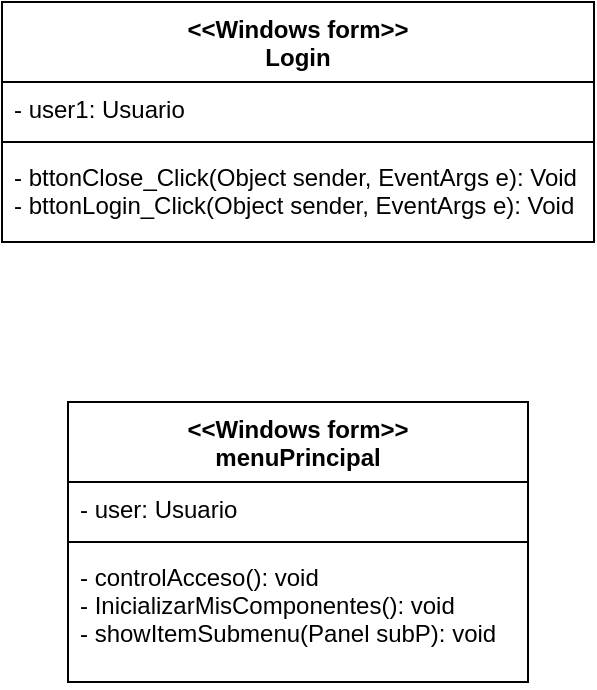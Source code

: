<mxfile version="13.9.9" type="device"><diagram id="C5RBs43oDa-KdzZeNtuy" name="Page-1"><mxGraphModel dx="460" dy="813" grid="1" gridSize="10" guides="1" tooltips="1" connect="1" arrows="1" fold="1" page="1" pageScale="1" pageWidth="827" pageHeight="1169" math="0" shadow="0"><root><mxCell id="WIyWlLk6GJQsqaUBKTNV-0"/><mxCell id="WIyWlLk6GJQsqaUBKTNV-1" parent="WIyWlLk6GJQsqaUBKTNV-0"/><mxCell id="M2MG83Oa37MeguEG6A73-0" value="&lt;&lt;Windows form&gt;&gt;&#10;Login" style="swimlane;fontStyle=1;align=center;verticalAlign=top;childLayout=stackLayout;horizontal=1;startSize=40;horizontalStack=0;resizeParent=1;resizeParentMax=0;resizeLast=0;collapsible=1;marginBottom=0;" vertex="1" parent="WIyWlLk6GJQsqaUBKTNV-1"><mxGeometry x="244" y="50" width="296" height="120" as="geometry"/></mxCell><mxCell id="M2MG83Oa37MeguEG6A73-1" value="- user1: Usuario" style="text;strokeColor=none;fillColor=none;align=left;verticalAlign=top;spacingLeft=4;spacingRight=4;overflow=hidden;rotatable=0;points=[[0,0.5],[1,0.5]];portConstraint=eastwest;" vertex="1" parent="M2MG83Oa37MeguEG6A73-0"><mxGeometry y="40" width="296" height="26" as="geometry"/></mxCell><mxCell id="M2MG83Oa37MeguEG6A73-2" value="" style="line;strokeWidth=1;fillColor=none;align=left;verticalAlign=middle;spacingTop=-1;spacingLeft=3;spacingRight=3;rotatable=0;labelPosition=right;points=[];portConstraint=eastwest;" vertex="1" parent="M2MG83Oa37MeguEG6A73-0"><mxGeometry y="66" width="296" height="8" as="geometry"/></mxCell><mxCell id="M2MG83Oa37MeguEG6A73-3" value="- bttonClose_Click(Object sender, EventArgs e): Void&#10;- bttonLogin_Click(Object sender, EventArgs e): Void" style="text;strokeColor=none;fillColor=none;align=left;verticalAlign=top;spacingLeft=4;spacingRight=4;overflow=hidden;rotatable=0;points=[[0,0.5],[1,0.5]];portConstraint=eastwest;" vertex="1" parent="M2MG83Oa37MeguEG6A73-0"><mxGeometry y="74" width="296" height="46" as="geometry"/></mxCell><mxCell id="M2MG83Oa37MeguEG6A73-4" value="&lt;&lt;Windows form&gt;&gt;&#10;menuPrincipal" style="swimlane;fontStyle=1;align=center;verticalAlign=top;childLayout=stackLayout;horizontal=1;startSize=40;horizontalStack=0;resizeParent=1;resizeParentMax=0;resizeLast=0;collapsible=1;marginBottom=0;" vertex="1" parent="WIyWlLk6GJQsqaUBKTNV-1"><mxGeometry x="277" y="250" width="230" height="140" as="geometry"/></mxCell><mxCell id="M2MG83Oa37MeguEG6A73-5" value="- user: Usuario" style="text;strokeColor=none;fillColor=none;align=left;verticalAlign=top;spacingLeft=4;spacingRight=4;overflow=hidden;rotatable=0;points=[[0,0.5],[1,0.5]];portConstraint=eastwest;" vertex="1" parent="M2MG83Oa37MeguEG6A73-4"><mxGeometry y="40" width="230" height="26" as="geometry"/></mxCell><mxCell id="M2MG83Oa37MeguEG6A73-6" value="" style="line;strokeWidth=1;fillColor=none;align=left;verticalAlign=middle;spacingTop=-1;spacingLeft=3;spacingRight=3;rotatable=0;labelPosition=right;points=[];portConstraint=eastwest;" vertex="1" parent="M2MG83Oa37MeguEG6A73-4"><mxGeometry y="66" width="230" height="8" as="geometry"/></mxCell><mxCell id="M2MG83Oa37MeguEG6A73-7" value="- controlAcceso(): void&#10;- InicializarMisComponentes(): void&#10;- showItemSubmenu(Panel subP): void" style="text;strokeColor=none;fillColor=none;align=left;verticalAlign=top;spacingLeft=4;spacingRight=4;overflow=hidden;rotatable=0;points=[[0,0.5],[1,0.5]];portConstraint=eastwest;" vertex="1" parent="M2MG83Oa37MeguEG6A73-4"><mxGeometry y="74" width="230" height="66" as="geometry"/></mxCell></root></mxGraphModel></diagram></mxfile>